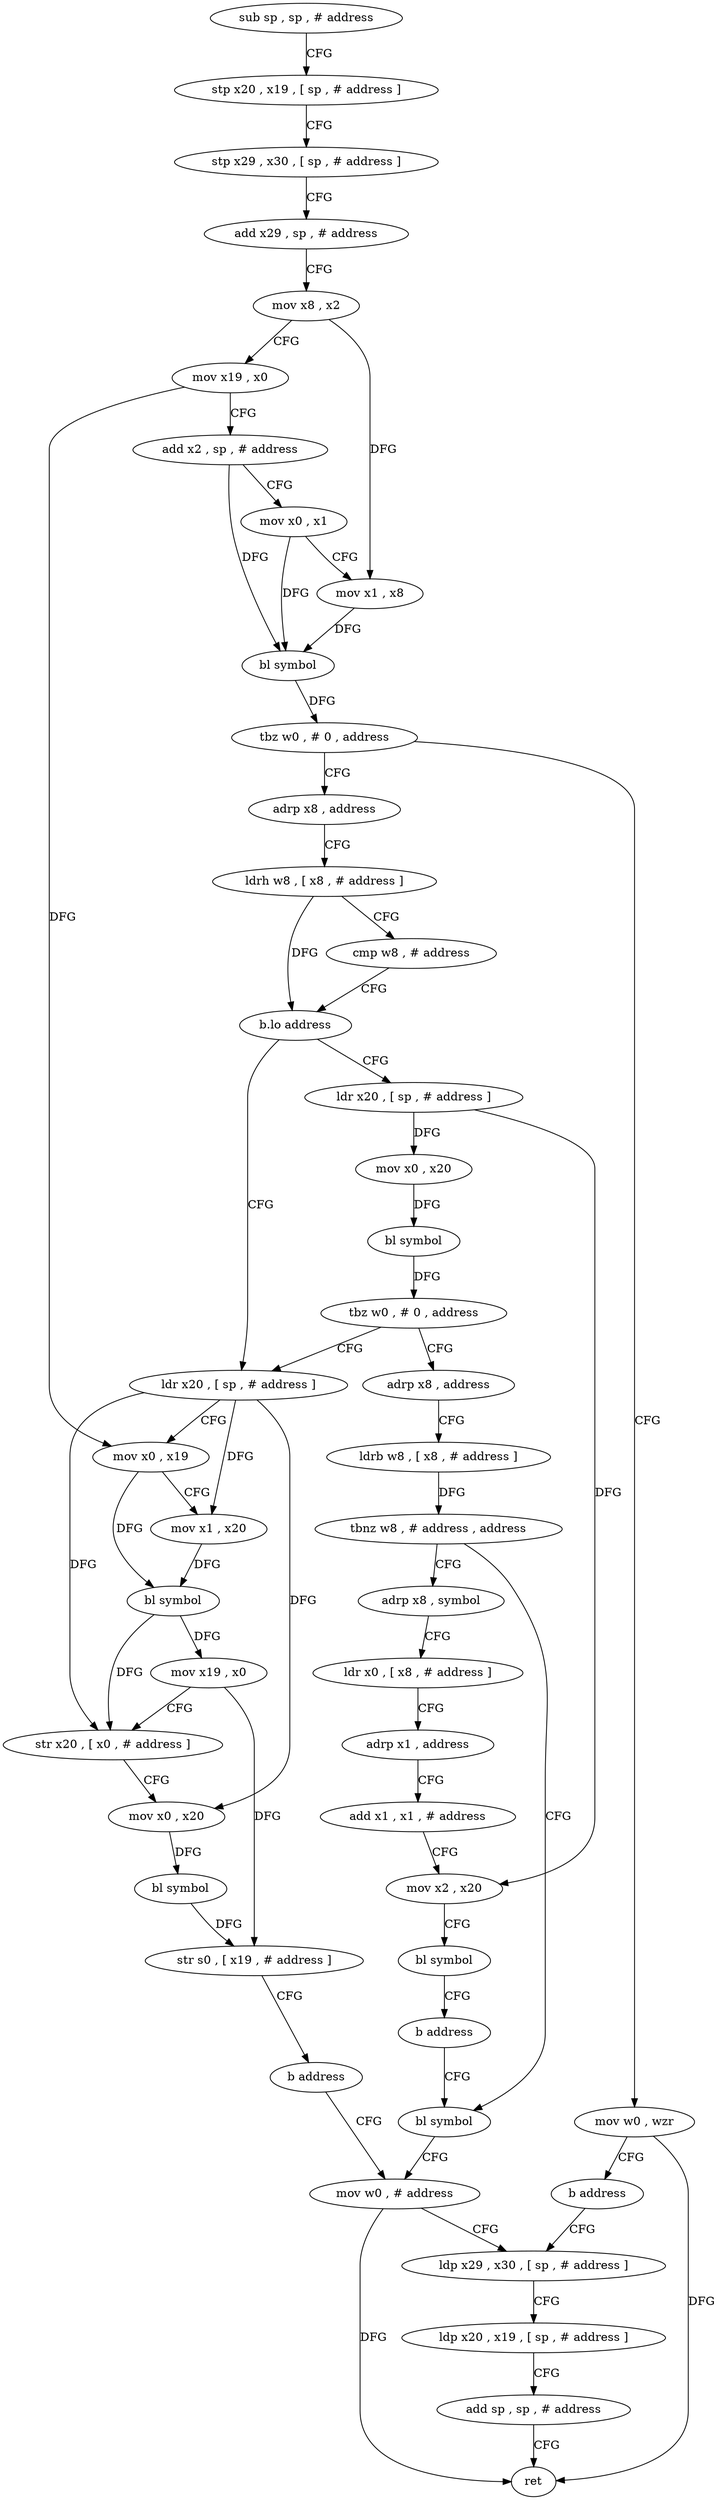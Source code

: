 digraph "func" {
"4246104" [label = "sub sp , sp , # address" ]
"4246108" [label = "stp x20 , x19 , [ sp , # address ]" ]
"4246112" [label = "stp x29 , x30 , [ sp , # address ]" ]
"4246116" [label = "add x29 , sp , # address" ]
"4246120" [label = "mov x8 , x2" ]
"4246124" [label = "mov x19 , x0" ]
"4246128" [label = "add x2 , sp , # address" ]
"4246132" [label = "mov x0 , x1" ]
"4246136" [label = "mov x1 , x8" ]
"4246140" [label = "bl symbol" ]
"4246144" [label = "tbz w0 , # 0 , address" ]
"4246220" [label = "mov w0 , wzr" ]
"4246148" [label = "adrp x8 , address" ]
"4246224" [label = "b address" ]
"4246248" [label = "ldp x29 , x30 , [ sp , # address ]" ]
"4246152" [label = "ldrh w8 , [ x8 , # address ]" ]
"4246156" [label = "cmp w8 , # address" ]
"4246160" [label = "b.lo address" ]
"4246180" [label = "ldr x20 , [ sp , # address ]" ]
"4246164" [label = "ldr x20 , [ sp , # address ]" ]
"4246252" [label = "ldp x20 , x19 , [ sp , # address ]" ]
"4246256" [label = "add sp , sp , # address" ]
"4246260" [label = "ret" ]
"4246184" [label = "mov x0 , x19" ]
"4246188" [label = "mov x1 , x20" ]
"4246192" [label = "bl symbol" ]
"4246196" [label = "mov x19 , x0" ]
"4246200" [label = "str x20 , [ x0 , # address ]" ]
"4246204" [label = "mov x0 , x20" ]
"4246208" [label = "bl symbol" ]
"4246212" [label = "str s0 , [ x19 , # address ]" ]
"4246216" [label = "b address" ]
"4246244" [label = "mov w0 , # address" ]
"4246168" [label = "mov x0 , x20" ]
"4246172" [label = "bl symbol" ]
"4246176" [label = "tbz w0 , # 0 , address" ]
"4246228" [label = "adrp x8 , address" ]
"4246232" [label = "ldrb w8 , [ x8 , # address ]" ]
"4246236" [label = "tbnz w8 , # address , address" ]
"4246264" [label = "adrp x8 , symbol" ]
"4246240" [label = "bl symbol" ]
"4246268" [label = "ldr x0 , [ x8 , # address ]" ]
"4246272" [label = "adrp x1 , address" ]
"4246276" [label = "add x1 , x1 , # address" ]
"4246280" [label = "mov x2 , x20" ]
"4246284" [label = "bl symbol" ]
"4246288" [label = "b address" ]
"4246104" -> "4246108" [ label = "CFG" ]
"4246108" -> "4246112" [ label = "CFG" ]
"4246112" -> "4246116" [ label = "CFG" ]
"4246116" -> "4246120" [ label = "CFG" ]
"4246120" -> "4246124" [ label = "CFG" ]
"4246120" -> "4246136" [ label = "DFG" ]
"4246124" -> "4246128" [ label = "CFG" ]
"4246124" -> "4246184" [ label = "DFG" ]
"4246128" -> "4246132" [ label = "CFG" ]
"4246128" -> "4246140" [ label = "DFG" ]
"4246132" -> "4246136" [ label = "CFG" ]
"4246132" -> "4246140" [ label = "DFG" ]
"4246136" -> "4246140" [ label = "DFG" ]
"4246140" -> "4246144" [ label = "DFG" ]
"4246144" -> "4246220" [ label = "CFG" ]
"4246144" -> "4246148" [ label = "CFG" ]
"4246220" -> "4246224" [ label = "CFG" ]
"4246220" -> "4246260" [ label = "DFG" ]
"4246148" -> "4246152" [ label = "CFG" ]
"4246224" -> "4246248" [ label = "CFG" ]
"4246248" -> "4246252" [ label = "CFG" ]
"4246152" -> "4246156" [ label = "CFG" ]
"4246152" -> "4246160" [ label = "DFG" ]
"4246156" -> "4246160" [ label = "CFG" ]
"4246160" -> "4246180" [ label = "CFG" ]
"4246160" -> "4246164" [ label = "CFG" ]
"4246180" -> "4246184" [ label = "CFG" ]
"4246180" -> "4246188" [ label = "DFG" ]
"4246180" -> "4246200" [ label = "DFG" ]
"4246180" -> "4246204" [ label = "DFG" ]
"4246164" -> "4246168" [ label = "DFG" ]
"4246164" -> "4246280" [ label = "DFG" ]
"4246252" -> "4246256" [ label = "CFG" ]
"4246256" -> "4246260" [ label = "CFG" ]
"4246184" -> "4246188" [ label = "CFG" ]
"4246184" -> "4246192" [ label = "DFG" ]
"4246188" -> "4246192" [ label = "DFG" ]
"4246192" -> "4246196" [ label = "DFG" ]
"4246192" -> "4246200" [ label = "DFG" ]
"4246196" -> "4246200" [ label = "CFG" ]
"4246196" -> "4246212" [ label = "DFG" ]
"4246200" -> "4246204" [ label = "CFG" ]
"4246204" -> "4246208" [ label = "DFG" ]
"4246208" -> "4246212" [ label = "DFG" ]
"4246212" -> "4246216" [ label = "CFG" ]
"4246216" -> "4246244" [ label = "CFG" ]
"4246244" -> "4246248" [ label = "CFG" ]
"4246244" -> "4246260" [ label = "DFG" ]
"4246168" -> "4246172" [ label = "DFG" ]
"4246172" -> "4246176" [ label = "DFG" ]
"4246176" -> "4246228" [ label = "CFG" ]
"4246176" -> "4246180" [ label = "CFG" ]
"4246228" -> "4246232" [ label = "CFG" ]
"4246232" -> "4246236" [ label = "DFG" ]
"4246236" -> "4246264" [ label = "CFG" ]
"4246236" -> "4246240" [ label = "CFG" ]
"4246264" -> "4246268" [ label = "CFG" ]
"4246240" -> "4246244" [ label = "CFG" ]
"4246268" -> "4246272" [ label = "CFG" ]
"4246272" -> "4246276" [ label = "CFG" ]
"4246276" -> "4246280" [ label = "CFG" ]
"4246280" -> "4246284" [ label = "CFG" ]
"4246284" -> "4246288" [ label = "CFG" ]
"4246288" -> "4246240" [ label = "CFG" ]
}
